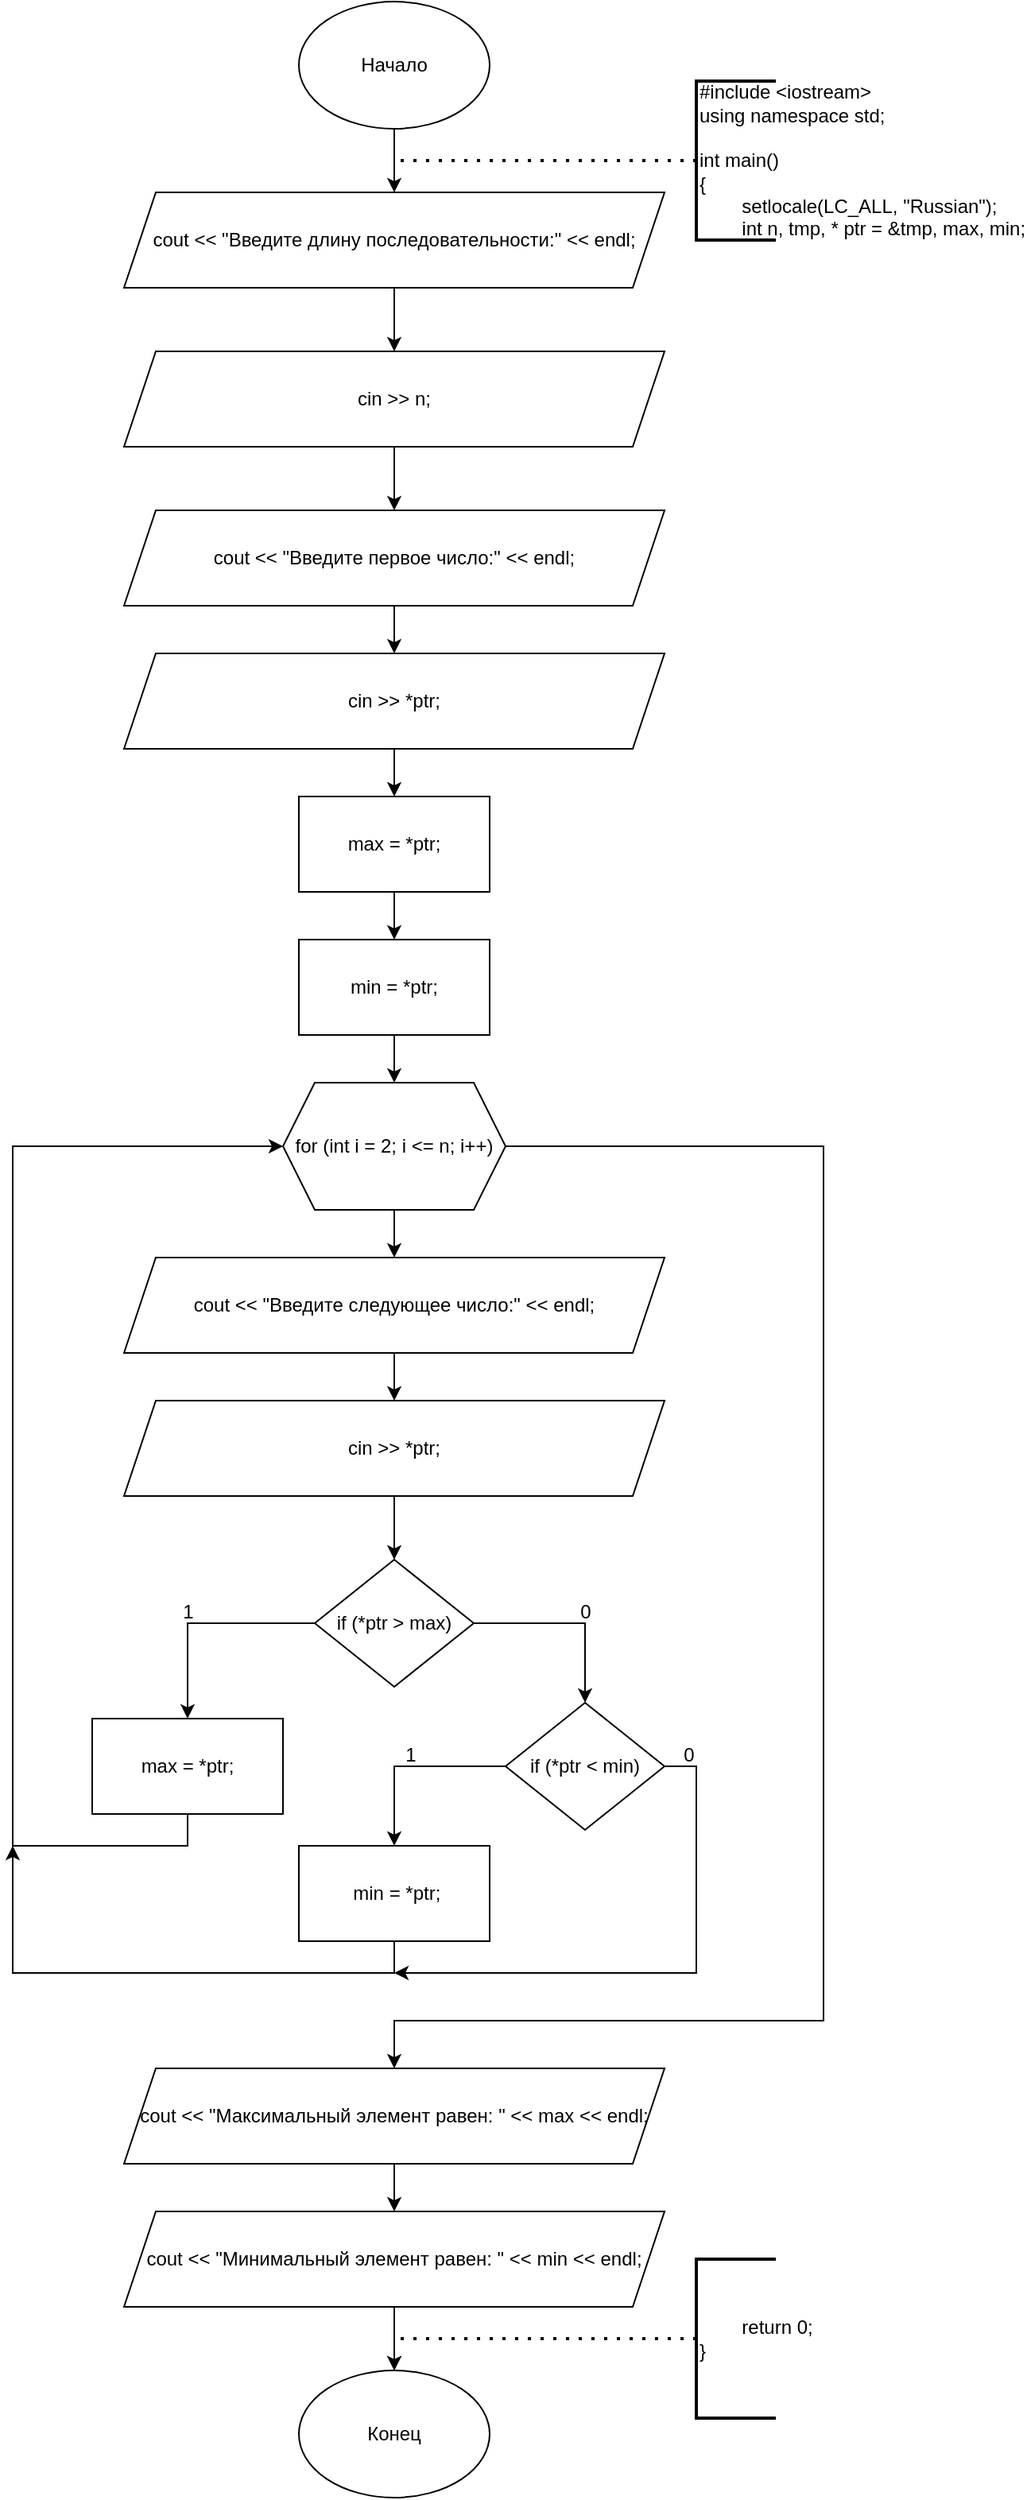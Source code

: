 <mxfile version="24.7.17">
  <diagram name="Страница — 1" id="d8nzEJ2zcpGzdaxowSs1">
    <mxGraphModel dx="555" dy="982" grid="1" gridSize="10" guides="1" tooltips="1" connect="1" arrows="1" fold="1" page="1" pageScale="1" pageWidth="827" pageHeight="1169" math="0" shadow="0">
      <root>
        <mxCell id="0" />
        <mxCell id="1" parent="0" />
        <mxCell id="sRFXAXGEAmHEGnhNBkIj-4" style="edgeStyle=orthogonalEdgeStyle;rounded=0;orthogonalLoop=1;jettySize=auto;html=1;exitX=0.5;exitY=1;exitDx=0;exitDy=0;entryX=0.5;entryY=0;entryDx=0;entryDy=0;" edge="1" parent="1" source="sRFXAXGEAmHEGnhNBkIj-1" target="sRFXAXGEAmHEGnhNBkIj-2">
          <mxGeometry relative="1" as="geometry" />
        </mxCell>
        <mxCell id="sRFXAXGEAmHEGnhNBkIj-1" value="Начало" style="ellipse;whiteSpace=wrap;html=1;" vertex="1" parent="1">
          <mxGeometry x="190" y="390" width="120" height="80" as="geometry" />
        </mxCell>
        <mxCell id="sRFXAXGEAmHEGnhNBkIj-9" style="edgeStyle=orthogonalEdgeStyle;rounded=0;orthogonalLoop=1;jettySize=auto;html=1;exitX=0.5;exitY=1;exitDx=0;exitDy=0;entryX=0.5;entryY=0;entryDx=0;entryDy=0;" edge="1" parent="1" source="sRFXAXGEAmHEGnhNBkIj-2" target="sRFXAXGEAmHEGnhNBkIj-6">
          <mxGeometry relative="1" as="geometry" />
        </mxCell>
        <mxCell id="sRFXAXGEAmHEGnhNBkIj-2" value="&lt;div&gt;cout &amp;lt;&amp;lt; &quot;Введите длину последовательности:&quot; &amp;lt;&amp;lt; endl;&lt;/div&gt;" style="shape=parallelogram;perimeter=parallelogramPerimeter;whiteSpace=wrap;html=1;fixedSize=1;" vertex="1" parent="1">
          <mxGeometry x="80" y="510" width="340" height="60" as="geometry" />
        </mxCell>
        <mxCell id="sRFXAXGEAmHEGnhNBkIj-18" style="edgeStyle=orthogonalEdgeStyle;rounded=0;orthogonalLoop=1;jettySize=auto;html=1;exitX=0.5;exitY=1;exitDx=0;exitDy=0;entryX=0.5;entryY=0;entryDx=0;entryDy=0;" edge="1" parent="1" source="sRFXAXGEAmHEGnhNBkIj-6">
          <mxGeometry relative="1" as="geometry">
            <mxPoint x="250" y="710" as="targetPoint" />
          </mxGeometry>
        </mxCell>
        <mxCell id="sRFXAXGEAmHEGnhNBkIj-6" value="&lt;div&gt;cin &amp;gt;&amp;gt; n;&lt;/div&gt;" style="shape=parallelogram;perimeter=parallelogramPerimeter;whiteSpace=wrap;html=1;fixedSize=1;" vertex="1" parent="1">
          <mxGeometry x="80" y="610" width="340" height="60" as="geometry" />
        </mxCell>
        <mxCell id="sRFXAXGEAmHEGnhNBkIj-7" value="" style="endArrow=none;dashed=1;html=1;dashPattern=1 3;strokeWidth=2;rounded=0;" edge="1" parent="1">
          <mxGeometry width="50" height="50" relative="1" as="geometry">
            <mxPoint x="440" y="490" as="sourcePoint" />
            <mxPoint x="250" y="490" as="targetPoint" />
          </mxGeometry>
        </mxCell>
        <mxCell id="sRFXAXGEAmHEGnhNBkIj-8" value="&lt;div&gt;#include &amp;lt;iostream&amp;gt;&lt;/div&gt;&lt;div&gt;using namespace std;&lt;/div&gt;&lt;div&gt;&lt;br&gt;&lt;/div&gt;&lt;div&gt;int main()&lt;/div&gt;&lt;div&gt;{&lt;/div&gt;&lt;div&gt;&lt;span style=&quot;white-space-collapse: collapse;&quot;&gt;&lt;span style=&quot;white-space-collapse: preserve;&quot;&gt;&#x9;&lt;/span&gt;setlocale(LC_ALL, &quot;Russian&quot;);&lt;/span&gt;&lt;/div&gt;&lt;div&gt;&lt;span style=&quot;white-space-collapse: collapse;&quot;&gt;&lt;span style=&quot;white-space-collapse: preserve;&quot;&gt;&#x9;&lt;/span&gt;int n, tmp, * ptr = &amp;amp;tmp, max, min;&lt;/span&gt;&lt;/div&gt;" style="strokeWidth=2;html=1;shape=mxgraph.flowchart.annotation_1;align=left;pointerEvents=1;" vertex="1" parent="1">
          <mxGeometry x="440" y="440" width="50" height="100" as="geometry" />
        </mxCell>
        <mxCell id="sRFXAXGEAmHEGnhNBkIj-25" style="edgeStyle=orthogonalEdgeStyle;rounded=0;orthogonalLoop=1;jettySize=auto;html=1;exitX=0.5;exitY=1;exitDx=0;exitDy=0;entryX=0.5;entryY=0;entryDx=0;entryDy=0;" edge="1" parent="1" source="sRFXAXGEAmHEGnhNBkIj-16" target="sRFXAXGEAmHEGnhNBkIj-17">
          <mxGeometry relative="1" as="geometry" />
        </mxCell>
        <mxCell id="sRFXAXGEAmHEGnhNBkIj-28" value="" style="edgeStyle=orthogonalEdgeStyle;rounded=0;orthogonalLoop=1;jettySize=auto;html=1;" edge="1" parent="1" source="sRFXAXGEAmHEGnhNBkIj-16" target="sRFXAXGEAmHEGnhNBkIj-17">
          <mxGeometry relative="1" as="geometry" />
        </mxCell>
        <mxCell id="sRFXAXGEAmHEGnhNBkIj-16" value="&lt;div&gt;cout &amp;lt;&amp;lt; &quot;Минимальный элемент равен: &quot; &amp;lt;&amp;lt; min &amp;lt;&amp;lt; endl;&lt;/div&gt;" style="shape=parallelogram;perimeter=parallelogramPerimeter;whiteSpace=wrap;html=1;fixedSize=1;" vertex="1" parent="1">
          <mxGeometry x="80" y="1780" width="340" height="60" as="geometry" />
        </mxCell>
        <mxCell id="sRFXAXGEAmHEGnhNBkIj-17" value="Конец" style="ellipse;whiteSpace=wrap;html=1;" vertex="1" parent="1">
          <mxGeometry x="190" y="1880" width="120" height="80" as="geometry" />
        </mxCell>
        <mxCell id="sRFXAXGEAmHEGnhNBkIj-26" value="" style="endArrow=none;dashed=1;html=1;dashPattern=1 3;strokeWidth=2;rounded=0;" edge="1" parent="1">
          <mxGeometry width="50" height="50" relative="1" as="geometry">
            <mxPoint x="440" y="1860" as="sourcePoint" />
            <mxPoint x="250" y="1860" as="targetPoint" />
          </mxGeometry>
        </mxCell>
        <mxCell id="sRFXAXGEAmHEGnhNBkIj-27" value="&lt;div&gt;&lt;span style=&quot;white-space-collapse: collapse;&quot;&gt;&lt;span style=&quot;white-space-collapse: preserve;&quot;&gt;&#x9;&lt;/span&gt;return 0;&lt;/span&gt;&lt;/div&gt;&lt;div&gt;}&lt;/div&gt;" style="strokeWidth=2;html=1;shape=mxgraph.flowchart.annotation_1;align=left;pointerEvents=1;" vertex="1" parent="1">
          <mxGeometry x="440" y="1810" width="50" height="100" as="geometry" />
        </mxCell>
        <mxCell id="sRFXAXGEAmHEGnhNBkIj-33" style="edgeStyle=orthogonalEdgeStyle;rounded=0;orthogonalLoop=1;jettySize=auto;html=1;exitX=0.5;exitY=1;exitDx=0;exitDy=0;entryX=0.5;entryY=0;entryDx=0;entryDy=0;" edge="1" parent="1" source="sRFXAXGEAmHEGnhNBkIj-30" target="sRFXAXGEAmHEGnhNBkIj-32">
          <mxGeometry relative="1" as="geometry" />
        </mxCell>
        <mxCell id="sRFXAXGEAmHEGnhNBkIj-30" value="&lt;div&gt;cout &amp;lt;&amp;lt; &quot;Введите первое число:&quot; &amp;lt;&amp;lt; endl;&lt;/div&gt;" style="shape=parallelogram;perimeter=parallelogramPerimeter;whiteSpace=wrap;html=1;fixedSize=1;" vertex="1" parent="1">
          <mxGeometry x="80" y="710" width="340" height="60" as="geometry" />
        </mxCell>
        <mxCell id="sRFXAXGEAmHEGnhNBkIj-36" style="edgeStyle=orthogonalEdgeStyle;rounded=0;orthogonalLoop=1;jettySize=auto;html=1;exitX=0.5;exitY=1;exitDx=0;exitDy=0;entryX=0.5;entryY=0;entryDx=0;entryDy=0;" edge="1" parent="1" source="sRFXAXGEAmHEGnhNBkIj-32" target="sRFXAXGEAmHEGnhNBkIj-34">
          <mxGeometry relative="1" as="geometry" />
        </mxCell>
        <mxCell id="sRFXAXGEAmHEGnhNBkIj-32" value="&lt;div&gt;cin &amp;gt;&amp;gt; *ptr;&lt;/div&gt;" style="shape=parallelogram;perimeter=parallelogramPerimeter;whiteSpace=wrap;html=1;fixedSize=1;" vertex="1" parent="1">
          <mxGeometry x="80" y="800" width="340" height="60" as="geometry" />
        </mxCell>
        <mxCell id="sRFXAXGEAmHEGnhNBkIj-37" style="edgeStyle=orthogonalEdgeStyle;rounded=0;orthogonalLoop=1;jettySize=auto;html=1;exitX=0.5;exitY=1;exitDx=0;exitDy=0;entryX=0.5;entryY=0;entryDx=0;entryDy=0;" edge="1" parent="1" source="sRFXAXGEAmHEGnhNBkIj-34" target="sRFXAXGEAmHEGnhNBkIj-35">
          <mxGeometry relative="1" as="geometry" />
        </mxCell>
        <mxCell id="sRFXAXGEAmHEGnhNBkIj-34" value="max = *ptr;" style="rounded=0;whiteSpace=wrap;html=1;" vertex="1" parent="1">
          <mxGeometry x="190" y="890" width="120" height="60" as="geometry" />
        </mxCell>
        <mxCell id="sRFXAXGEAmHEGnhNBkIj-39" style="edgeStyle=orthogonalEdgeStyle;rounded=0;orthogonalLoop=1;jettySize=auto;html=1;exitX=0.5;exitY=1;exitDx=0;exitDy=0;entryX=0.5;entryY=0;entryDx=0;entryDy=0;" edge="1" parent="1" source="sRFXAXGEAmHEGnhNBkIj-35" target="sRFXAXGEAmHEGnhNBkIj-38">
          <mxGeometry relative="1" as="geometry" />
        </mxCell>
        <mxCell id="sRFXAXGEAmHEGnhNBkIj-35" value="min = *ptr;" style="rounded=0;whiteSpace=wrap;html=1;" vertex="1" parent="1">
          <mxGeometry x="190" y="980" width="120" height="60" as="geometry" />
        </mxCell>
        <mxCell id="sRFXAXGEAmHEGnhNBkIj-43" style="edgeStyle=orthogonalEdgeStyle;rounded=0;orthogonalLoop=1;jettySize=auto;html=1;exitX=0.5;exitY=1;exitDx=0;exitDy=0;entryX=0.5;entryY=0;entryDx=0;entryDy=0;" edge="1" parent="1" source="sRFXAXGEAmHEGnhNBkIj-38" target="sRFXAXGEAmHEGnhNBkIj-41">
          <mxGeometry relative="1" as="geometry" />
        </mxCell>
        <mxCell id="sRFXAXGEAmHEGnhNBkIj-61" style="edgeStyle=orthogonalEdgeStyle;rounded=0;orthogonalLoop=1;jettySize=auto;html=1;exitX=1;exitY=0.5;exitDx=0;exitDy=0;" edge="1" parent="1" source="sRFXAXGEAmHEGnhNBkIj-38" target="sRFXAXGEAmHEGnhNBkIj-60">
          <mxGeometry relative="1" as="geometry">
            <Array as="points">
              <mxPoint x="520" y="1110" />
              <mxPoint x="520" y="1660" />
              <mxPoint x="250" y="1660" />
            </Array>
          </mxGeometry>
        </mxCell>
        <mxCell id="sRFXAXGEAmHEGnhNBkIj-38" value="for (int i = 2; i &amp;lt;= n; i++)" style="shape=hexagon;perimeter=hexagonPerimeter2;whiteSpace=wrap;html=1;fixedSize=1;" vertex="1" parent="1">
          <mxGeometry x="180" y="1070" width="140" height="80" as="geometry" />
        </mxCell>
        <mxCell id="sRFXAXGEAmHEGnhNBkIj-44" style="edgeStyle=orthogonalEdgeStyle;rounded=0;orthogonalLoop=1;jettySize=auto;html=1;exitX=0.5;exitY=1;exitDx=0;exitDy=0;entryX=0.5;entryY=0;entryDx=0;entryDy=0;" edge="1" parent="1" source="sRFXAXGEAmHEGnhNBkIj-41" target="sRFXAXGEAmHEGnhNBkIj-42">
          <mxGeometry relative="1" as="geometry" />
        </mxCell>
        <mxCell id="sRFXAXGEAmHEGnhNBkIj-41" value="&lt;div&gt;cout &amp;lt;&amp;lt; &quot;Введите следующее число:&quot; &amp;lt;&amp;lt; endl;&lt;/div&gt;" style="shape=parallelogram;perimeter=parallelogramPerimeter;whiteSpace=wrap;html=1;fixedSize=1;" vertex="1" parent="1">
          <mxGeometry x="80" y="1180" width="340" height="60" as="geometry" />
        </mxCell>
        <mxCell id="sRFXAXGEAmHEGnhNBkIj-46" style="edgeStyle=orthogonalEdgeStyle;rounded=0;orthogonalLoop=1;jettySize=auto;html=1;exitX=0.5;exitY=1;exitDx=0;exitDy=0;" edge="1" parent="1" source="sRFXAXGEAmHEGnhNBkIj-42" target="sRFXAXGEAmHEGnhNBkIj-45">
          <mxGeometry relative="1" as="geometry" />
        </mxCell>
        <mxCell id="sRFXAXGEAmHEGnhNBkIj-42" value="&lt;div&gt;cin &amp;gt;&amp;gt; *ptr;&lt;/div&gt;" style="shape=parallelogram;perimeter=parallelogramPerimeter;whiteSpace=wrap;html=1;fixedSize=1;" vertex="1" parent="1">
          <mxGeometry x="80" y="1270" width="340" height="60" as="geometry" />
        </mxCell>
        <mxCell id="sRFXAXGEAmHEGnhNBkIj-48" style="edgeStyle=orthogonalEdgeStyle;rounded=0;orthogonalLoop=1;jettySize=auto;html=1;exitX=0;exitY=0.5;exitDx=0;exitDy=0;entryX=0.5;entryY=0;entryDx=0;entryDy=0;" edge="1" parent="1" source="sRFXAXGEAmHEGnhNBkIj-45" target="sRFXAXGEAmHEGnhNBkIj-47">
          <mxGeometry relative="1" as="geometry" />
        </mxCell>
        <mxCell id="sRFXAXGEAmHEGnhNBkIj-51" style="edgeStyle=orthogonalEdgeStyle;rounded=0;orthogonalLoop=1;jettySize=auto;html=1;exitX=1;exitY=0.5;exitDx=0;exitDy=0;entryX=0.5;entryY=0;entryDx=0;entryDy=0;" edge="1" parent="1" source="sRFXAXGEAmHEGnhNBkIj-45" target="sRFXAXGEAmHEGnhNBkIj-50">
          <mxGeometry relative="1" as="geometry" />
        </mxCell>
        <mxCell id="sRFXAXGEAmHEGnhNBkIj-45" value="if (*ptr &amp;gt; max)" style="rhombus;whiteSpace=wrap;html=1;" vertex="1" parent="1">
          <mxGeometry x="200" y="1370" width="100" height="80" as="geometry" />
        </mxCell>
        <mxCell id="sRFXAXGEAmHEGnhNBkIj-56" style="edgeStyle=orthogonalEdgeStyle;rounded=0;orthogonalLoop=1;jettySize=auto;html=1;exitX=0.5;exitY=1;exitDx=0;exitDy=0;entryX=0;entryY=0.5;entryDx=0;entryDy=0;" edge="1" parent="1" source="sRFXAXGEAmHEGnhNBkIj-47" target="sRFXAXGEAmHEGnhNBkIj-38">
          <mxGeometry relative="1" as="geometry">
            <Array as="points">
              <mxPoint x="120" y="1550" />
              <mxPoint x="10" y="1550" />
              <mxPoint x="10" y="1110" />
            </Array>
          </mxGeometry>
        </mxCell>
        <mxCell id="sRFXAXGEAmHEGnhNBkIj-47" value="max = *ptr;" style="rounded=0;whiteSpace=wrap;html=1;" vertex="1" parent="1">
          <mxGeometry x="60" y="1470" width="120" height="60" as="geometry" />
        </mxCell>
        <mxCell id="sRFXAXGEAmHEGnhNBkIj-49" value="1" style="text;html=1;align=center;verticalAlign=middle;resizable=0;points=[];autosize=1;strokeColor=none;fillColor=none;" vertex="1" parent="1">
          <mxGeometry x="105" y="1388" width="30" height="30" as="geometry" />
        </mxCell>
        <mxCell id="sRFXAXGEAmHEGnhNBkIj-54" style="edgeStyle=orthogonalEdgeStyle;rounded=0;orthogonalLoop=1;jettySize=auto;html=1;exitX=0;exitY=0.5;exitDx=0;exitDy=0;" edge="1" parent="1" source="sRFXAXGEAmHEGnhNBkIj-50" target="sRFXAXGEAmHEGnhNBkIj-53">
          <mxGeometry relative="1" as="geometry" />
        </mxCell>
        <mxCell id="sRFXAXGEAmHEGnhNBkIj-58" style="edgeStyle=orthogonalEdgeStyle;rounded=0;orthogonalLoop=1;jettySize=auto;html=1;exitX=1;exitY=0.5;exitDx=0;exitDy=0;" edge="1" parent="1" source="sRFXAXGEAmHEGnhNBkIj-50">
          <mxGeometry relative="1" as="geometry">
            <mxPoint x="250" y="1630" as="targetPoint" />
            <Array as="points">
              <mxPoint x="440" y="1500" />
              <mxPoint x="440" y="1630" />
            </Array>
          </mxGeometry>
        </mxCell>
        <mxCell id="sRFXAXGEAmHEGnhNBkIj-50" value="if (*ptr &amp;lt; min)" style="rhombus;whiteSpace=wrap;html=1;" vertex="1" parent="1">
          <mxGeometry x="320" y="1460" width="100" height="80" as="geometry" />
        </mxCell>
        <mxCell id="sRFXAXGEAmHEGnhNBkIj-52" value="0" style="text;html=1;align=center;verticalAlign=middle;resizable=0;points=[];autosize=1;strokeColor=none;fillColor=none;" vertex="1" parent="1">
          <mxGeometry x="355" y="1388" width="30" height="30" as="geometry" />
        </mxCell>
        <mxCell id="sRFXAXGEAmHEGnhNBkIj-57" style="edgeStyle=orthogonalEdgeStyle;rounded=0;orthogonalLoop=1;jettySize=auto;html=1;exitX=0.5;exitY=1;exitDx=0;exitDy=0;" edge="1" parent="1" source="sRFXAXGEAmHEGnhNBkIj-53">
          <mxGeometry relative="1" as="geometry">
            <mxPoint x="10" y="1550" as="targetPoint" />
            <Array as="points">
              <mxPoint x="250" y="1630" />
              <mxPoint x="10" y="1630" />
            </Array>
          </mxGeometry>
        </mxCell>
        <mxCell id="sRFXAXGEAmHEGnhNBkIj-53" value="&amp;nbsp;min = *ptr;" style="rounded=0;whiteSpace=wrap;html=1;" vertex="1" parent="1">
          <mxGeometry x="190" y="1550" width="120" height="60" as="geometry" />
        </mxCell>
        <mxCell id="sRFXAXGEAmHEGnhNBkIj-55" value="1" style="text;html=1;align=center;verticalAlign=middle;resizable=0;points=[];autosize=1;strokeColor=none;fillColor=none;" vertex="1" parent="1">
          <mxGeometry x="245" y="1478" width="30" height="30" as="geometry" />
        </mxCell>
        <mxCell id="sRFXAXGEAmHEGnhNBkIj-59" value="0" style="text;html=1;align=center;verticalAlign=middle;resizable=0;points=[];autosize=1;strokeColor=none;fillColor=none;" vertex="1" parent="1">
          <mxGeometry x="420" y="1478" width="30" height="30" as="geometry" />
        </mxCell>
        <mxCell id="sRFXAXGEAmHEGnhNBkIj-62" style="edgeStyle=orthogonalEdgeStyle;rounded=0;orthogonalLoop=1;jettySize=auto;html=1;exitX=0.5;exitY=1;exitDx=0;exitDy=0;entryX=0.5;entryY=0;entryDx=0;entryDy=0;" edge="1" parent="1" source="sRFXAXGEAmHEGnhNBkIj-60" target="sRFXAXGEAmHEGnhNBkIj-16">
          <mxGeometry relative="1" as="geometry" />
        </mxCell>
        <mxCell id="sRFXAXGEAmHEGnhNBkIj-60" value="&lt;div&gt;cout &amp;lt;&amp;lt; &quot;Максимальный элемент равен: &quot; &amp;lt;&amp;lt; max &amp;lt;&amp;lt; endl;&lt;/div&gt;" style="shape=parallelogram;perimeter=parallelogramPerimeter;whiteSpace=wrap;html=1;fixedSize=1;" vertex="1" parent="1">
          <mxGeometry x="80" y="1690" width="340" height="60" as="geometry" />
        </mxCell>
      </root>
    </mxGraphModel>
  </diagram>
</mxfile>
